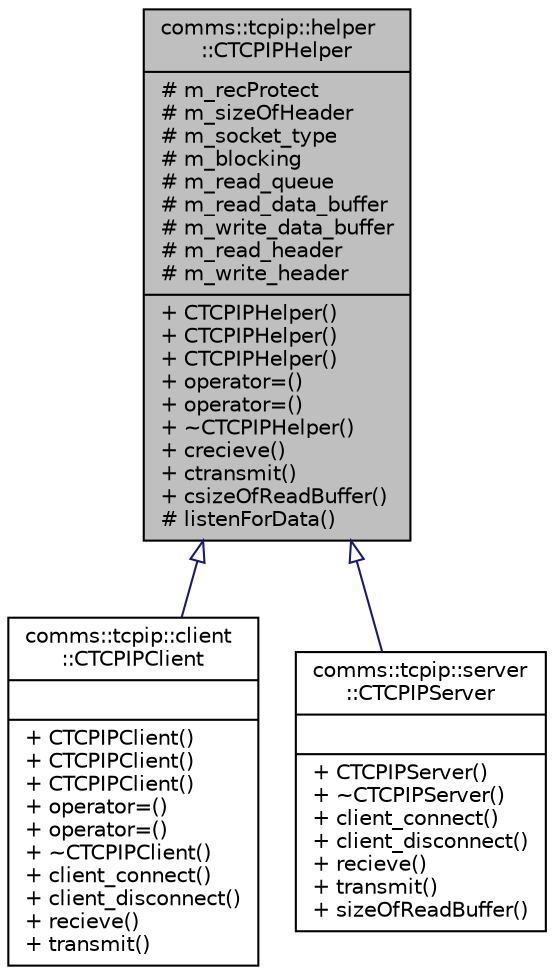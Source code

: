 digraph "comms::tcpip::helper::CTCPIPHelper"
{
 // LATEX_PDF_SIZE
  edge [fontname="Helvetica",fontsize="10",labelfontname="Helvetica",labelfontsize="10"];
  node [fontname="Helvetica",fontsize="10",shape=record];
  Node1 [label="{comms::tcpip::helper\l::CTCPIPHelper\n|# m_recProtect\l# m_sizeOfHeader\l# m_socket_type\l# m_blocking\l# m_read_queue\l# m_read_data_buffer\l# m_write_data_buffer\l# m_read_header\l# m_write_header\l|+ CTCPIPHelper()\l+ CTCPIPHelper()\l+ CTCPIPHelper()\l+ operator=()\l+ operator=()\l+ ~CTCPIPHelper()\l+ crecieve()\l+ ctransmit()\l+ csizeOfReadBuffer()\l# listenForData()\l}",height=0.2,width=0.4,color="black", fillcolor="grey75", style="filled", fontcolor="black",tooltip=" "];
  Node1 -> Node2 [dir="back",color="midnightblue",fontsize="10",style="solid",arrowtail="onormal"];
  Node2 [label="{comms::tcpip::client\l::CTCPIPClient\n||+ CTCPIPClient()\l+ CTCPIPClient()\l+ CTCPIPClient()\l+ operator=()\l+ operator=()\l+ ~CTCPIPClient()\l+ client_connect()\l+ client_disconnect()\l+ recieve()\l+ transmit()\l}",height=0.2,width=0.4,color="black", fillcolor="white", style="filled",URL="$classcomms_1_1tcpip_1_1client_1_1CTCPIPClient.html",tooltip=" "];
  Node1 -> Node3 [dir="back",color="midnightblue",fontsize="10",style="solid",arrowtail="onormal"];
  Node3 [label="{comms::tcpip::server\l::CTCPIPServer\n||+ CTCPIPServer()\l+ ~CTCPIPServer()\l+ client_connect()\l+ client_disconnect()\l+ recieve()\l+ transmit()\l+ sizeOfReadBuffer()\l}",height=0.2,width=0.4,color="black", fillcolor="white", style="filled",URL="$classcomms_1_1tcpip_1_1server_1_1CTCPIPServer.html",tooltip=" "];
}
